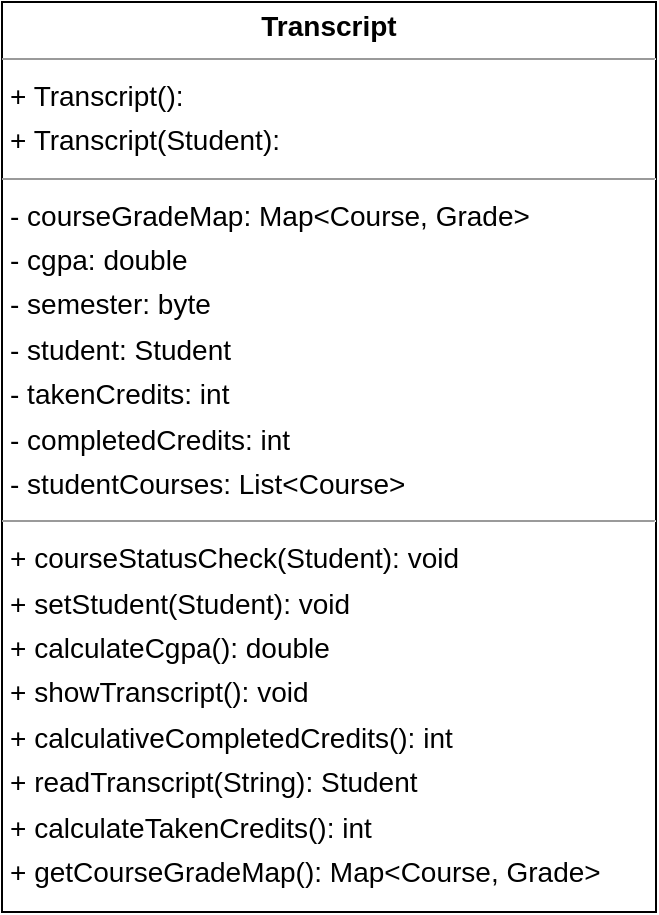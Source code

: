 <mxfile version="22.0.2" type="device">
  <diagram name="Page-1" id="uzrp3XTscJSsVNF0D72t">
    <mxGraphModel dx="1016" dy="2056" grid="1" gridSize="10" guides="1" tooltips="1" connect="1" arrows="1" fold="1" page="1" pageScale="1" pageWidth="827" pageHeight="1169" math="0" shadow="0">
      <root>
        <mxCell id="0" />
        <mxCell id="1" parent="0" />
        <mxCell id="UwjVD1XJTw1SG65KCi9f-1" value="&lt;p style=&quot;margin:0px;margin-top:4px;text-align:center;&quot;&gt;&lt;b&gt;Transcript&lt;/b&gt;&lt;/p&gt;&lt;hr size=&quot;1&quot;&gt;&lt;p style=&quot;margin:0 0 0 4px;line-height:1.6;&quot;&gt;+ Transcript(): &lt;br&gt;+ Transcript(Student): &lt;/p&gt;&lt;hr size=&quot;1&quot;&gt;&lt;p style=&quot;margin:0 0 0 4px;line-height:1.6;&quot;&gt;- courseGradeMap: Map&amp;lt;Course, Grade&amp;gt;&lt;br&gt;- cgpa: double&lt;br&gt;- semester: byte&lt;br&gt;- student: Student&lt;br&gt;- takenCredits: int&lt;br&gt;- completedCredits: int&lt;br&gt;- studentCourses: List&amp;lt;Course&amp;gt;&lt;/p&gt;&lt;hr size=&quot;1&quot;&gt;&lt;p style=&quot;margin:0 0 0 4px;line-height:1.6;&quot;&gt;+ courseStatusCheck(Student): void&lt;br&gt;+ setStudent(Student): void&lt;br&gt;+ calculateCgpa(): double&lt;br&gt;+ showTranscript(): void&lt;br&gt;+ calculativeCompletedCredits(): int&lt;br&gt;+ readTranscript(String): Student&lt;br&gt;+ calculateTakenCredits(): int&lt;br&gt;+ getCourseGradeMap(): Map&amp;lt;Course, Grade&amp;gt;&lt;/p&gt;" style="verticalAlign=top;align=left;overflow=fill;fontSize=14;fontFamily=Helvetica;html=1;rounded=0;shadow=0;comic=0;labelBackgroundColor=none;strokeWidth=1;" vertex="1" parent="1">
          <mxGeometry x="890" y="-1120" width="327" height="455" as="geometry" />
        </mxCell>
      </root>
    </mxGraphModel>
  </diagram>
</mxfile>
